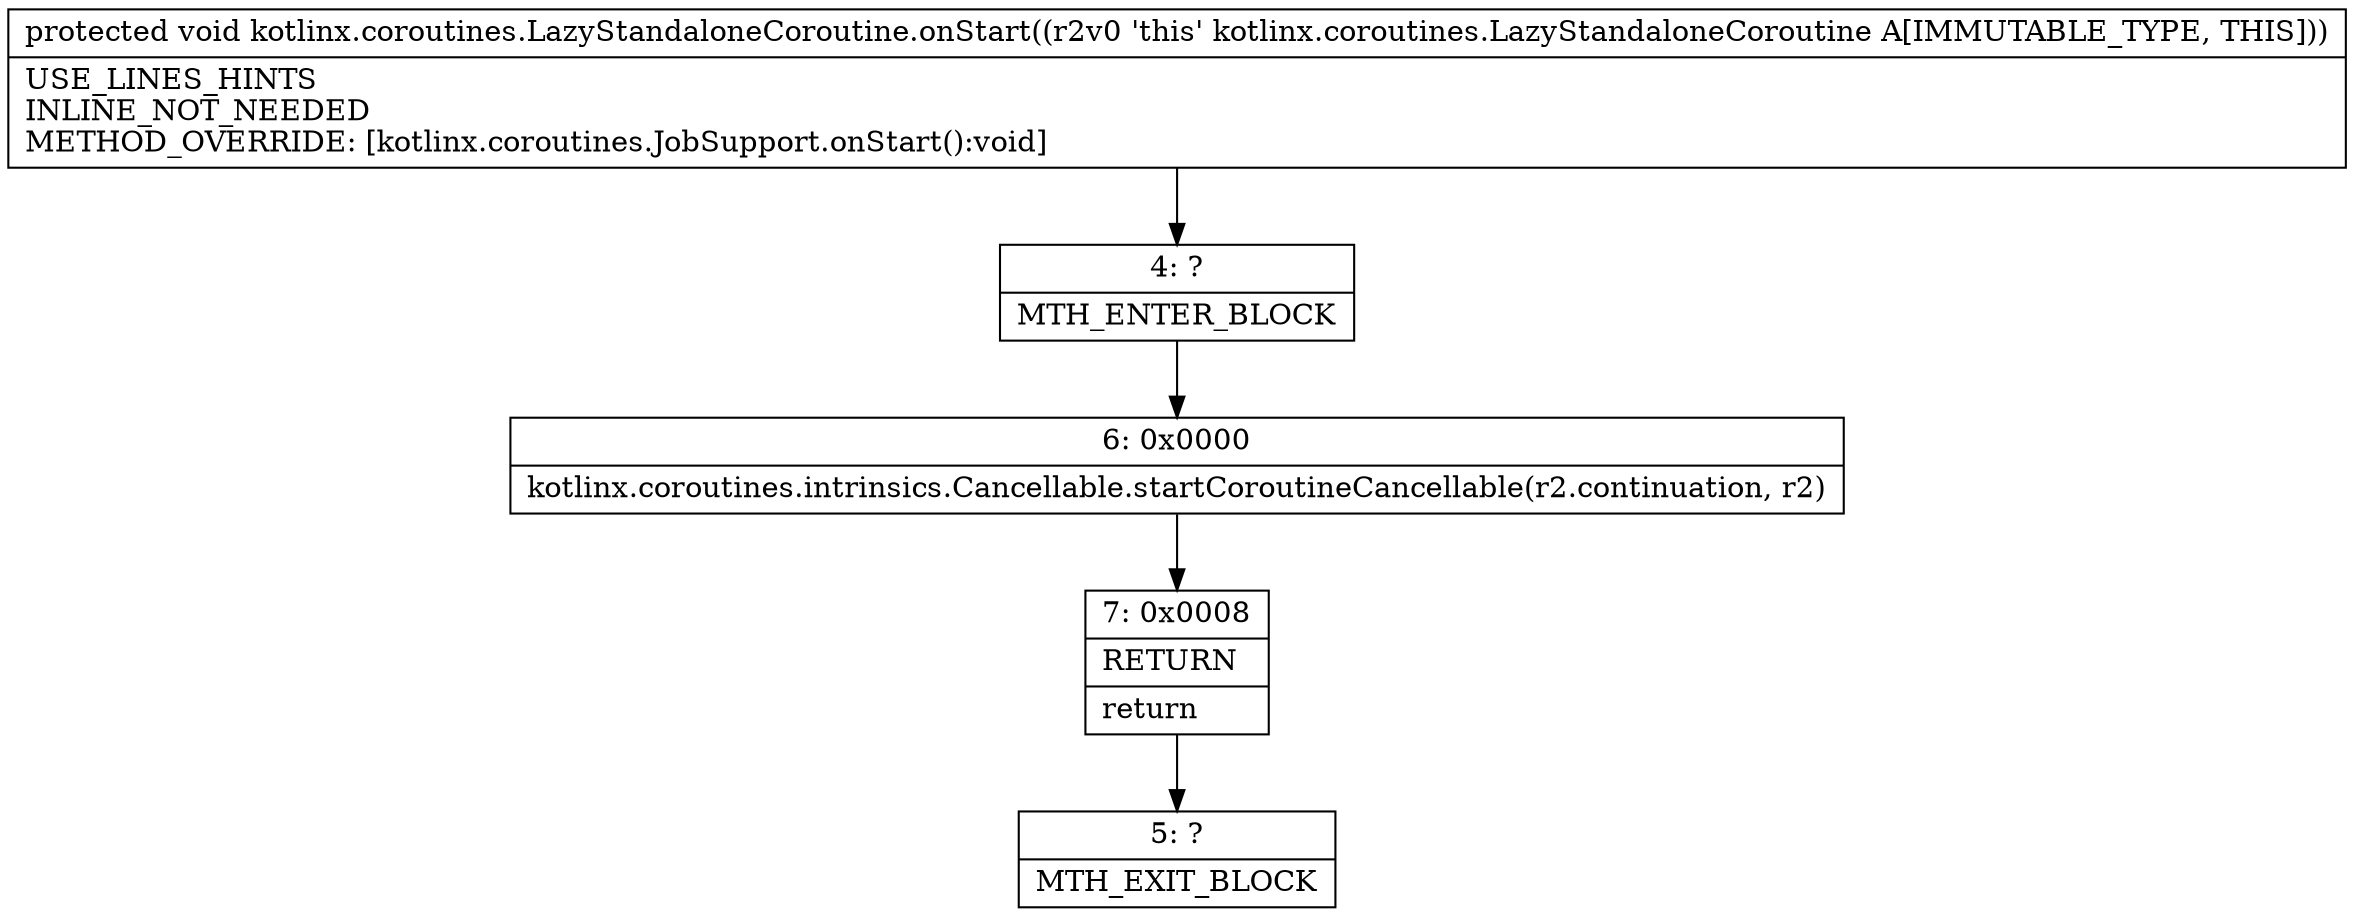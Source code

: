 digraph "CFG forkotlinx.coroutines.LazyStandaloneCoroutine.onStart()V" {
Node_4 [shape=record,label="{4\:\ ?|MTH_ENTER_BLOCK\l}"];
Node_6 [shape=record,label="{6\:\ 0x0000|kotlinx.coroutines.intrinsics.Cancellable.startCoroutineCancellable(r2.continuation, r2)\l}"];
Node_7 [shape=record,label="{7\:\ 0x0008|RETURN\l|return\l}"];
Node_5 [shape=record,label="{5\:\ ?|MTH_EXIT_BLOCK\l}"];
MethodNode[shape=record,label="{protected void kotlinx.coroutines.LazyStandaloneCoroutine.onStart((r2v0 'this' kotlinx.coroutines.LazyStandaloneCoroutine A[IMMUTABLE_TYPE, THIS]))  | USE_LINES_HINTS\lINLINE_NOT_NEEDED\lMETHOD_OVERRIDE: [kotlinx.coroutines.JobSupport.onStart():void]\l}"];
MethodNode -> Node_4;Node_4 -> Node_6;
Node_6 -> Node_7;
Node_7 -> Node_5;
}


